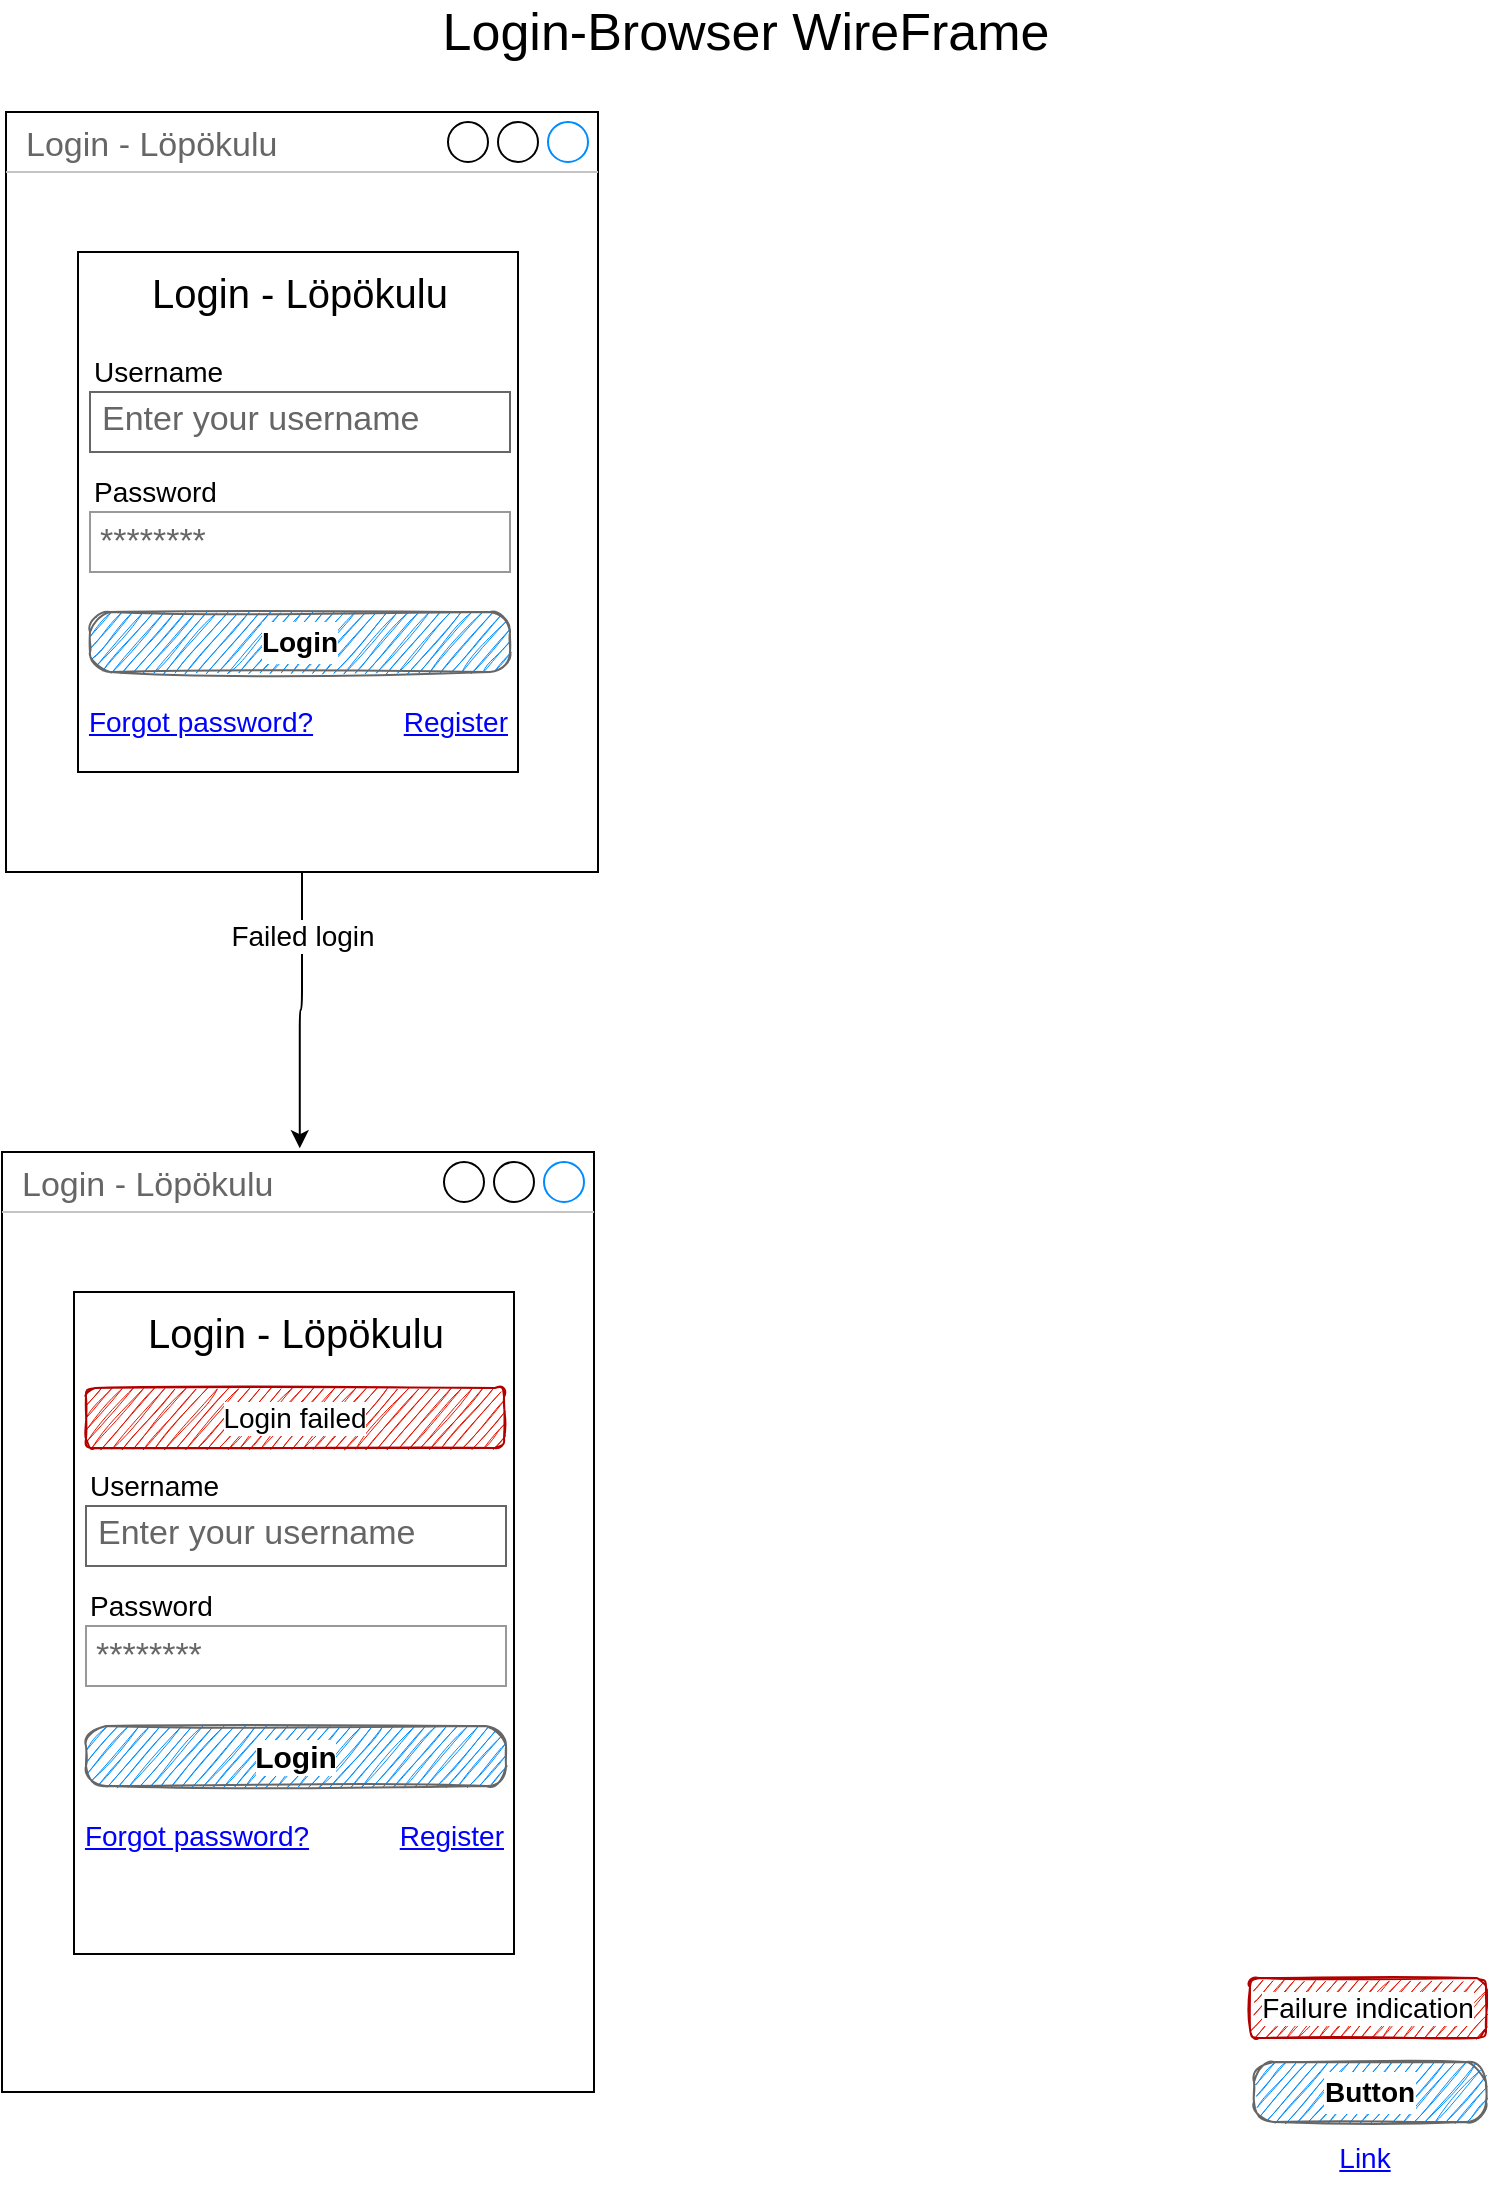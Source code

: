 <mxfile version="14.8.4" type="github">
  <diagram id="Uh0x5iZMiq7ngJp5gzgv" name="Page-1">
    <mxGraphModel dx="1750" dy="1142" grid="0" gridSize="10" guides="1" tooltips="1" connect="1" arrows="1" fold="1" page="1" pageScale="1" pageWidth="827" pageHeight="1169" math="0" shadow="0">
      <root>
        <mxCell id="0" />
        <mxCell id="1" parent="0" />
        <mxCell id="o5yx3U2SduB-E6GO2qZT-2" value="Login-Browser WireFrame" style="text;html=1;strokeColor=none;fillColor=none;align=center;verticalAlign=middle;whiteSpace=wrap;rounded=0;fontSize=26;" vertex="1" parent="1">
          <mxGeometry x="44" y="30" width="740" height="20" as="geometry" />
        </mxCell>
        <mxCell id="o5yx3U2SduB-E6GO2qZT-26" value="" style="edgeStyle=elbowEdgeStyle;elbow=vertical;endArrow=classic;html=1;fontSize=14;entryX=0.503;entryY=-0.004;entryDx=0;entryDy=0;entryPerimeter=0;" edge="1" parent="1" source="o5yx3U2SduB-E6GO2qZT-1" target="o5yx3U2SduB-E6GO2qZT-14">
          <mxGeometry width="50" height="50" relative="1" as="geometry">
            <mxPoint x="390" y="600" as="sourcePoint" />
            <mxPoint x="395" y="556" as="targetPoint" />
          </mxGeometry>
        </mxCell>
        <mxCell id="o5yx3U2SduB-E6GO2qZT-29" value="Failed login" style="edgeLabel;html=1;align=center;verticalAlign=middle;resizable=0;points=[];fontSize=14;" vertex="1" connectable="0" parent="o5yx3U2SduB-E6GO2qZT-26">
          <mxGeometry x="-0.333" y="2" relative="1" as="geometry">
            <mxPoint x="-2" y="-15" as="offset" />
          </mxGeometry>
        </mxCell>
        <mxCell id="o5yx3U2SduB-E6GO2qZT-27" value="" style="group" vertex="1" connectable="0" parent="1">
          <mxGeometry x="44" y="80" width="296" height="380" as="geometry" />
        </mxCell>
        <mxCell id="o5yx3U2SduB-E6GO2qZT-1" value="Login - Löpökulu" style="strokeWidth=1;shadow=0;dashed=0;align=center;html=1;shape=mxgraph.mockup.containers.window;align=left;verticalAlign=top;spacingLeft=8;strokeColor2=#008cff;strokeColor3=#c4c4c4;fontColor=#666666;mainText=;fontSize=17;labelBackgroundColor=none;" vertex="1" parent="o5yx3U2SduB-E6GO2qZT-27">
          <mxGeometry width="296" height="380" as="geometry" />
        </mxCell>
        <mxCell id="o5yx3U2SduB-E6GO2qZT-13" value="" style="group" vertex="1" connectable="0" parent="o5yx3U2SduB-E6GO2qZT-27">
          <mxGeometry x="36" y="70" width="220" height="260" as="geometry" />
        </mxCell>
        <mxCell id="o5yx3U2SduB-E6GO2qZT-4" value="" style="rounded=0;whiteSpace=wrap;html=1;fontSize=26;align=center;" vertex="1" parent="o5yx3U2SduB-E6GO2qZT-13">
          <mxGeometry width="220" height="260" as="geometry" />
        </mxCell>
        <mxCell id="o5yx3U2SduB-E6GO2qZT-5" value="Login - Löpökulu" style="text;html=1;strokeColor=none;fillColor=none;align=center;verticalAlign=middle;whiteSpace=wrap;rounded=0;fontSize=20;" vertex="1" parent="o5yx3U2SduB-E6GO2qZT-13">
          <mxGeometry x="16" y="10" width="190" height="20" as="geometry" />
        </mxCell>
        <mxCell id="o5yx3U2SduB-E6GO2qZT-6" value="Username" style="text;html=1;strokeColor=none;fillColor=none;align=left;verticalAlign=middle;whiteSpace=wrap;rounded=0;fontSize=14;" vertex="1" parent="o5yx3U2SduB-E6GO2qZT-13">
          <mxGeometry x="6" y="50" width="200" height="20" as="geometry" />
        </mxCell>
        <mxCell id="o5yx3U2SduB-E6GO2qZT-7" value="Password" style="text;html=1;strokeColor=none;fillColor=none;align=left;verticalAlign=middle;whiteSpace=wrap;rounded=0;fontSize=14;" vertex="1" parent="o5yx3U2SduB-E6GO2qZT-13">
          <mxGeometry x="6" y="110" width="200" height="20" as="geometry" />
        </mxCell>
        <mxCell id="o5yx3U2SduB-E6GO2qZT-8" value="Enter your username" style="strokeWidth=1;shadow=0;dashed=0;align=center;html=1;shape=mxgraph.mockup.text.textBox;fontColor=#666666;align=left;fontSize=17;spacingLeft=4;spacingTop=-3;strokeColor=#666666;mainText=" vertex="1" parent="o5yx3U2SduB-E6GO2qZT-13">
          <mxGeometry x="6" y="70" width="210" height="30" as="geometry" />
        </mxCell>
        <mxCell id="o5yx3U2SduB-E6GO2qZT-9" value="********" style="strokeWidth=1;shadow=0;dashed=0;align=center;html=1;shape=mxgraph.mockup.forms.pwField;strokeColor=#999999;mainText=;align=left;fontColor=#666666;fontSize=17;spacingLeft=3;" vertex="1" parent="o5yx3U2SduB-E6GO2qZT-13">
          <mxGeometry x="6" y="130" width="210" height="30" as="geometry" />
        </mxCell>
        <mxCell id="o5yx3U2SduB-E6GO2qZT-10" value="&lt;font style=&quot;font-size: 14px&quot;&gt;Login&lt;/font&gt;" style="strokeWidth=1;shadow=0;dashed=0;align=center;html=1;shape=mxgraph.mockup.buttons.button;strokeColor=#666666;mainText=;buttonStyle=round;fontSize=17;fontStyle=1;fillColor=#008cff;whiteSpace=wrap;labelBackgroundColor=#ffffff;sketch=1;" vertex="1" parent="o5yx3U2SduB-E6GO2qZT-13">
          <mxGeometry x="6" y="180" width="210" height="30" as="geometry" />
        </mxCell>
        <mxCell id="o5yx3U2SduB-E6GO2qZT-11" value="&lt;font style=&quot;font-size: 14px;&quot;&gt;Forgot password?&lt;/font&gt;" style="shape=rectangle;strokeColor=none;fillColor=none;linkText=;fontSize=14;fontColor=#0000ff;fontStyle=4;html=1;align=center;" vertex="1" parent="o5yx3U2SduB-E6GO2qZT-13">
          <mxGeometry x="6" y="220" width="110" height="30" as="geometry" />
        </mxCell>
        <mxCell id="o5yx3U2SduB-E6GO2qZT-12" value="&lt;font style=&quot;font-size: 14px&quot;&gt;Register&lt;/font&gt;" style="shape=rectangle;strokeColor=none;fillColor=none;linkText=;fontSize=14;fontColor=#0000ff;fontStyle=4;html=1;align=right;" vertex="1" parent="o5yx3U2SduB-E6GO2qZT-13">
          <mxGeometry x="136" y="220" width="80" height="30" as="geometry" />
        </mxCell>
        <mxCell id="o5yx3U2SduB-E6GO2qZT-28" value="" style="group;container=1;" vertex="1" connectable="0" parent="1">
          <mxGeometry x="42" y="600" width="296" height="470" as="geometry" />
        </mxCell>
        <mxCell id="o5yx3U2SduB-E6GO2qZT-14" value="Login - Löpökulu" style="strokeWidth=1;shadow=0;dashed=0;align=center;html=1;shape=mxgraph.mockup.containers.window;align=left;verticalAlign=top;spacingLeft=8;strokeColor2=#008cff;strokeColor3=#c4c4c4;fontColor=#666666;mainText=;fontSize=17;labelBackgroundColor=none;" vertex="1" parent="o5yx3U2SduB-E6GO2qZT-28">
          <mxGeometry width="296" height="470" as="geometry" />
        </mxCell>
        <mxCell id="o5yx3U2SduB-E6GO2qZT-16" value="" style="rounded=0;whiteSpace=wrap;html=1;fontSize=26;align=center;container=0;" vertex="1" parent="o5yx3U2SduB-E6GO2qZT-28">
          <mxGeometry x="36" y="70" width="220" height="331" as="geometry" />
        </mxCell>
        <mxCell id="o5yx3U2SduB-E6GO2qZT-17" value="Login - Löpökulu" style="text;html=1;strokeColor=none;fillColor=none;align=center;verticalAlign=middle;whiteSpace=wrap;rounded=0;fontSize=20;container=0;" vertex="1" parent="o5yx3U2SduB-E6GO2qZT-28">
          <mxGeometry x="52" y="80" width="190" height="20" as="geometry" />
        </mxCell>
        <mxCell id="o5yx3U2SduB-E6GO2qZT-18" value="Username" style="text;html=1;strokeColor=none;fillColor=none;align=left;verticalAlign=middle;whiteSpace=wrap;rounded=0;fontSize=14;container=0;" vertex="1" parent="o5yx3U2SduB-E6GO2qZT-28">
          <mxGeometry x="42" y="157" width="200" height="20" as="geometry" />
        </mxCell>
        <mxCell id="o5yx3U2SduB-E6GO2qZT-19" value="Password" style="text;html=1;strokeColor=none;fillColor=none;align=left;verticalAlign=middle;whiteSpace=wrap;rounded=0;fontSize=14;container=0;" vertex="1" parent="o5yx3U2SduB-E6GO2qZT-28">
          <mxGeometry x="42" y="217" width="200" height="20" as="geometry" />
        </mxCell>
        <mxCell id="o5yx3U2SduB-E6GO2qZT-20" value="Enter your username" style="strokeWidth=1;shadow=0;dashed=0;align=center;html=1;shape=mxgraph.mockup.text.textBox;fontColor=#666666;align=left;fontSize=17;spacingLeft=4;spacingTop=-3;strokeColor=#666666;mainText=;container=0;" vertex="1" parent="o5yx3U2SduB-E6GO2qZT-28">
          <mxGeometry x="42" y="177" width="210" height="30" as="geometry" />
        </mxCell>
        <mxCell id="o5yx3U2SduB-E6GO2qZT-21" value="********" style="strokeWidth=1;shadow=0;dashed=0;align=center;html=1;shape=mxgraph.mockup.forms.pwField;strokeColor=#999999;mainText=;align=left;fontColor=#666666;fontSize=17;spacingLeft=3;container=0;" vertex="1" parent="o5yx3U2SduB-E6GO2qZT-28">
          <mxGeometry x="42" y="237" width="210" height="30" as="geometry" />
        </mxCell>
        <mxCell id="o5yx3U2SduB-E6GO2qZT-22" value="Login" style="strokeWidth=1;shadow=0;dashed=0;align=center;html=1;shape=mxgraph.mockup.buttons.button;strokeColor=#666666;mainText=;buttonStyle=round;fontSize=15;fontStyle=1;fillColor=#008cff;whiteSpace=wrap;container=0;sketch=1;labelBackgroundColor=#ffffff;" vertex="1" parent="o5yx3U2SduB-E6GO2qZT-28">
          <mxGeometry x="42" y="287" width="210" height="30" as="geometry" />
        </mxCell>
        <mxCell id="o5yx3U2SduB-E6GO2qZT-23" value="&lt;font style=&quot;font-size: 14px;&quot;&gt;Forgot password?&lt;/font&gt;" style="shape=rectangle;strokeColor=none;fillColor=none;linkText=;fontSize=14;fontColor=#0000ff;fontStyle=4;html=1;align=center;container=0;" vertex="1" parent="o5yx3U2SduB-E6GO2qZT-28">
          <mxGeometry x="42" y="327" width="110" height="30" as="geometry" />
        </mxCell>
        <mxCell id="o5yx3U2SduB-E6GO2qZT-24" value="&lt;font style=&quot;font-size: 14px&quot;&gt;Register&lt;/font&gt;" style="shape=rectangle;strokeColor=none;fillColor=none;linkText=;fontSize=14;fontColor=#0000ff;fontStyle=4;html=1;align=right;container=0;" vertex="1" parent="o5yx3U2SduB-E6GO2qZT-28">
          <mxGeometry x="172" y="327" width="80" height="30" as="geometry" />
        </mxCell>
        <mxCell id="o5yx3U2SduB-E6GO2qZT-31" value="Login failed" style="rounded=1;whiteSpace=wrap;html=1;labelBackgroundColor=#ffffff;fontSize=14;align=center;fillColor=#e51400;strokeColor=#B20000;labelBorderColor=none;shadow=0;glass=0;sketch=1;fontStyle=0" vertex="1" parent="o5yx3U2SduB-E6GO2qZT-28">
          <mxGeometry x="42" y="118" width="209" height="30" as="geometry" />
        </mxCell>
        <mxCell id="o5yx3U2SduB-E6GO2qZT-32" value="&lt;font style=&quot;font-size: 14px&quot;&gt;Link&lt;/font&gt;" style="shape=rectangle;strokeColor=none;fillColor=none;linkText=;fontSize=14;fontColor=#0000ff;fontStyle=4;html=1;align=center;container=0;" vertex="1" parent="1">
          <mxGeometry x="668" y="1088" width="110" height="30" as="geometry" />
        </mxCell>
        <mxCell id="o5yx3U2SduB-E6GO2qZT-33" value="&lt;font style=&quot;font-size: 14px&quot;&gt;Button&lt;/font&gt;" style="strokeWidth=1;shadow=0;dashed=0;align=center;html=1;shape=mxgraph.mockup.buttons.button;strokeColor=#666666;mainText=;buttonStyle=round;fontSize=17;fontStyle=1;fillColor=#008cff;whiteSpace=wrap;container=0;labelBackgroundColor=#ffffff;sketch=1;" vertex="1" parent="1">
          <mxGeometry x="668" y="1055" width="116" height="30" as="geometry" />
        </mxCell>
        <mxCell id="o5yx3U2SduB-E6GO2qZT-34" value="&lt;span&gt;Failure indication&lt;/span&gt;" style="rounded=1;whiteSpace=wrap;html=1;labelBackgroundColor=#ffffff;fontSize=14;align=center;fillColor=#e51400;strokeColor=#B20000;fontStyle=0;sketch=1;" vertex="1" parent="1">
          <mxGeometry x="666" y="1013" width="118" height="30" as="geometry" />
        </mxCell>
      </root>
    </mxGraphModel>
  </diagram>
</mxfile>
